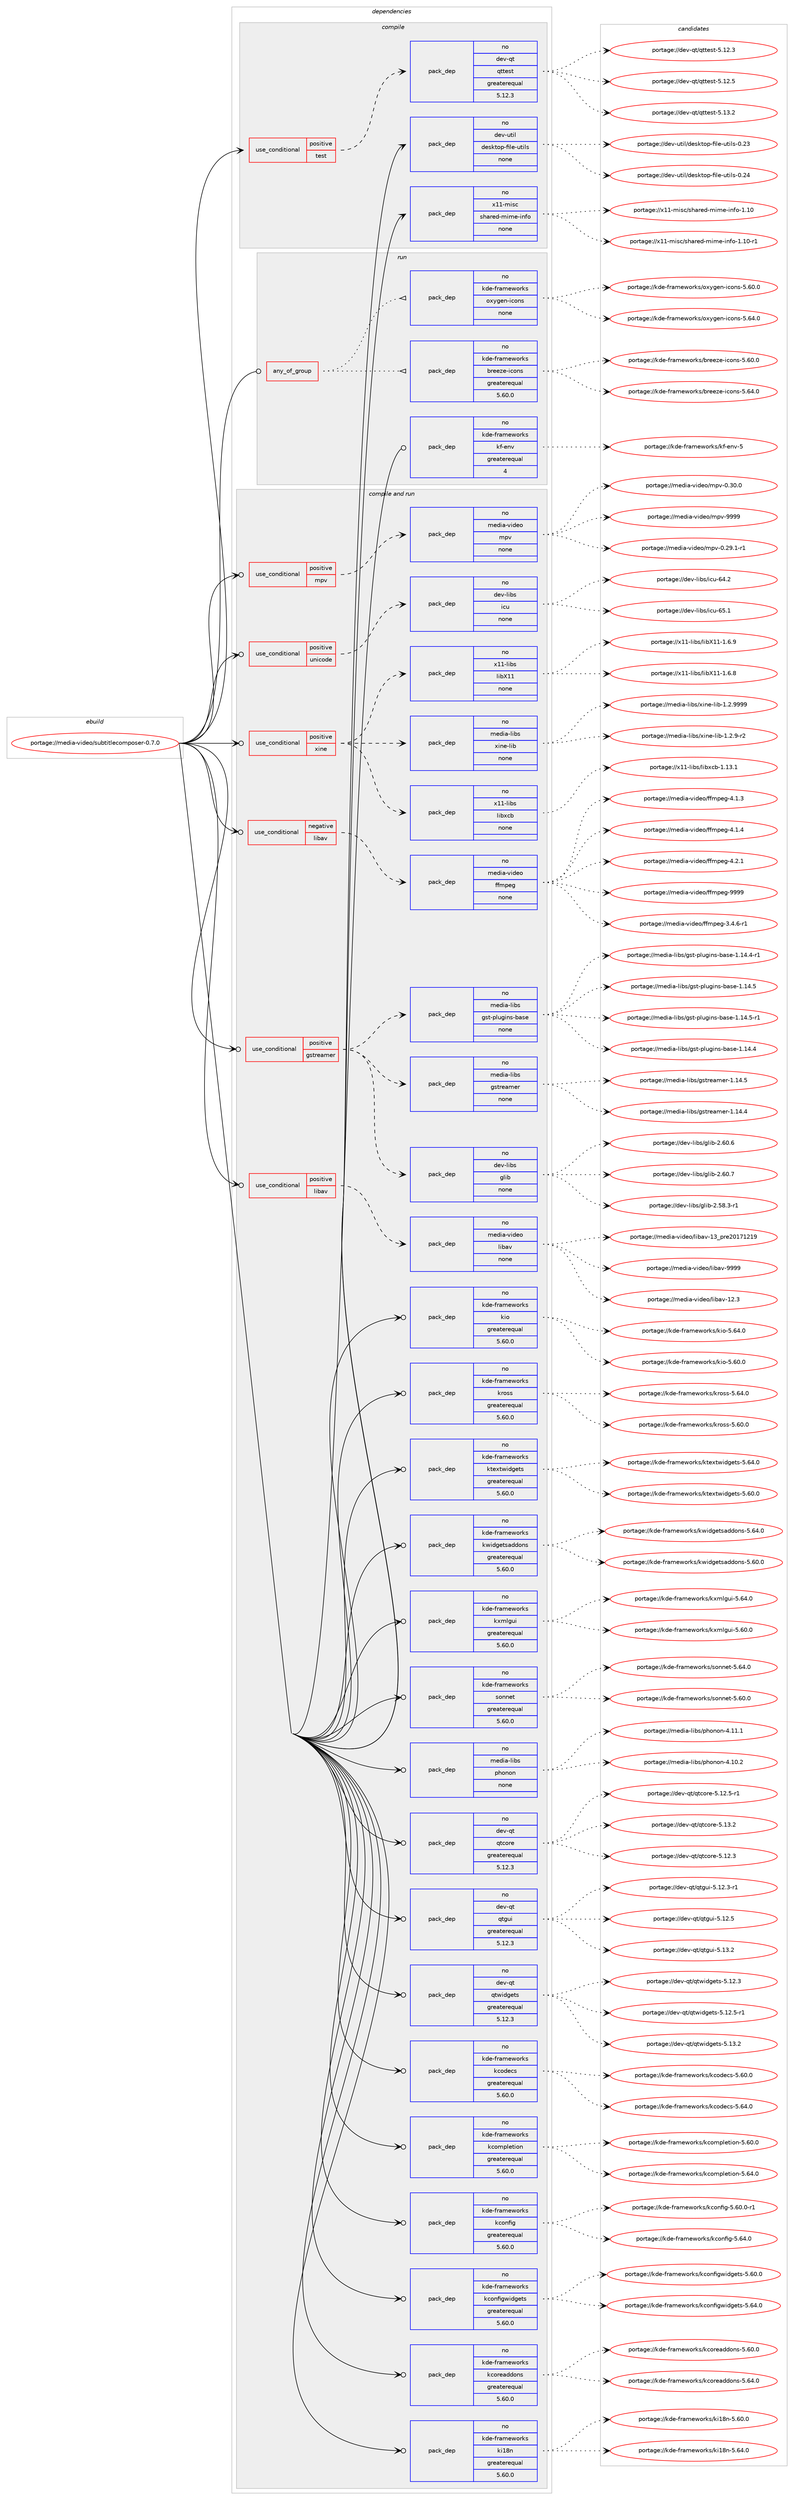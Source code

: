 digraph prolog {

# *************
# Graph options
# *************

newrank=true;
concentrate=true;
compound=true;
graph [rankdir=LR,fontname=Helvetica,fontsize=10,ranksep=1.5];#, ranksep=2.5, nodesep=0.2];
edge  [arrowhead=vee];
node  [fontname=Helvetica,fontsize=10];

# **********
# The ebuild
# **********

subgraph cluster_leftcol {
color=gray;
rank=same;
label=<<i>ebuild</i>>;
id [label="portage://media-video/subtitlecomposer-0.7.0", color=red, width=4, href="../media-video/subtitlecomposer-0.7.0.svg"];
}

# ****************
# The dependencies
# ****************

subgraph cluster_midcol {
color=gray;
label=<<i>dependencies</i>>;
subgraph cluster_compile {
fillcolor="#eeeeee";
style=filled;
label=<<i>compile</i>>;
subgraph cond85505 {
dependency343099 [label=<<TABLE BORDER="0" CELLBORDER="1" CELLSPACING="0" CELLPADDING="4"><TR><TD ROWSPAN="3" CELLPADDING="10">use_conditional</TD></TR><TR><TD>positive</TD></TR><TR><TD>test</TD></TR></TABLE>>, shape=none, color=red];
subgraph pack251979 {
dependency343100 [label=<<TABLE BORDER="0" CELLBORDER="1" CELLSPACING="0" CELLPADDING="4" WIDTH="220"><TR><TD ROWSPAN="6" CELLPADDING="30">pack_dep</TD></TR><TR><TD WIDTH="110">no</TD></TR><TR><TD>dev-qt</TD></TR><TR><TD>qttest</TD></TR><TR><TD>greaterequal</TD></TR><TR><TD>5.12.3</TD></TR></TABLE>>, shape=none, color=blue];
}
dependency343099:e -> dependency343100:w [weight=20,style="dashed",arrowhead="vee"];
}
id:e -> dependency343099:w [weight=20,style="solid",arrowhead="vee"];
subgraph pack251980 {
dependency343101 [label=<<TABLE BORDER="0" CELLBORDER="1" CELLSPACING="0" CELLPADDING="4" WIDTH="220"><TR><TD ROWSPAN="6" CELLPADDING="30">pack_dep</TD></TR><TR><TD WIDTH="110">no</TD></TR><TR><TD>dev-util</TD></TR><TR><TD>desktop-file-utils</TD></TR><TR><TD>none</TD></TR><TR><TD></TD></TR></TABLE>>, shape=none, color=blue];
}
id:e -> dependency343101:w [weight=20,style="solid",arrowhead="vee"];
subgraph pack251981 {
dependency343102 [label=<<TABLE BORDER="0" CELLBORDER="1" CELLSPACING="0" CELLPADDING="4" WIDTH="220"><TR><TD ROWSPAN="6" CELLPADDING="30">pack_dep</TD></TR><TR><TD WIDTH="110">no</TD></TR><TR><TD>x11-misc</TD></TR><TR><TD>shared-mime-info</TD></TR><TR><TD>none</TD></TR><TR><TD></TD></TR></TABLE>>, shape=none, color=blue];
}
id:e -> dependency343102:w [weight=20,style="solid",arrowhead="vee"];
}
subgraph cluster_compileandrun {
fillcolor="#eeeeee";
style=filled;
label=<<i>compile and run</i>>;
subgraph cond85506 {
dependency343103 [label=<<TABLE BORDER="0" CELLBORDER="1" CELLSPACING="0" CELLPADDING="4"><TR><TD ROWSPAN="3" CELLPADDING="10">use_conditional</TD></TR><TR><TD>negative</TD></TR><TR><TD>libav</TD></TR></TABLE>>, shape=none, color=red];
subgraph pack251982 {
dependency343104 [label=<<TABLE BORDER="0" CELLBORDER="1" CELLSPACING="0" CELLPADDING="4" WIDTH="220"><TR><TD ROWSPAN="6" CELLPADDING="30">pack_dep</TD></TR><TR><TD WIDTH="110">no</TD></TR><TR><TD>media-video</TD></TR><TR><TD>ffmpeg</TD></TR><TR><TD>none</TD></TR><TR><TD></TD></TR></TABLE>>, shape=none, color=blue];
}
dependency343103:e -> dependency343104:w [weight=20,style="dashed",arrowhead="vee"];
}
id:e -> dependency343103:w [weight=20,style="solid",arrowhead="odotvee"];
subgraph cond85507 {
dependency343105 [label=<<TABLE BORDER="0" CELLBORDER="1" CELLSPACING="0" CELLPADDING="4"><TR><TD ROWSPAN="3" CELLPADDING="10">use_conditional</TD></TR><TR><TD>positive</TD></TR><TR><TD>gstreamer</TD></TR></TABLE>>, shape=none, color=red];
subgraph pack251983 {
dependency343106 [label=<<TABLE BORDER="0" CELLBORDER="1" CELLSPACING="0" CELLPADDING="4" WIDTH="220"><TR><TD ROWSPAN="6" CELLPADDING="30">pack_dep</TD></TR><TR><TD WIDTH="110">no</TD></TR><TR><TD>dev-libs</TD></TR><TR><TD>glib</TD></TR><TR><TD>none</TD></TR><TR><TD></TD></TR></TABLE>>, shape=none, color=blue];
}
dependency343105:e -> dependency343106:w [weight=20,style="dashed",arrowhead="vee"];
subgraph pack251984 {
dependency343107 [label=<<TABLE BORDER="0" CELLBORDER="1" CELLSPACING="0" CELLPADDING="4" WIDTH="220"><TR><TD ROWSPAN="6" CELLPADDING="30">pack_dep</TD></TR><TR><TD WIDTH="110">no</TD></TR><TR><TD>media-libs</TD></TR><TR><TD>gstreamer</TD></TR><TR><TD>none</TD></TR><TR><TD></TD></TR></TABLE>>, shape=none, color=blue];
}
dependency343105:e -> dependency343107:w [weight=20,style="dashed",arrowhead="vee"];
subgraph pack251985 {
dependency343108 [label=<<TABLE BORDER="0" CELLBORDER="1" CELLSPACING="0" CELLPADDING="4" WIDTH="220"><TR><TD ROWSPAN="6" CELLPADDING="30">pack_dep</TD></TR><TR><TD WIDTH="110">no</TD></TR><TR><TD>media-libs</TD></TR><TR><TD>gst-plugins-base</TD></TR><TR><TD>none</TD></TR><TR><TD></TD></TR></TABLE>>, shape=none, color=blue];
}
dependency343105:e -> dependency343108:w [weight=20,style="dashed",arrowhead="vee"];
}
id:e -> dependency343105:w [weight=20,style="solid",arrowhead="odotvee"];
subgraph cond85508 {
dependency343109 [label=<<TABLE BORDER="0" CELLBORDER="1" CELLSPACING="0" CELLPADDING="4"><TR><TD ROWSPAN="3" CELLPADDING="10">use_conditional</TD></TR><TR><TD>positive</TD></TR><TR><TD>libav</TD></TR></TABLE>>, shape=none, color=red];
subgraph pack251986 {
dependency343110 [label=<<TABLE BORDER="0" CELLBORDER="1" CELLSPACING="0" CELLPADDING="4" WIDTH="220"><TR><TD ROWSPAN="6" CELLPADDING="30">pack_dep</TD></TR><TR><TD WIDTH="110">no</TD></TR><TR><TD>media-video</TD></TR><TR><TD>libav</TD></TR><TR><TD>none</TD></TR><TR><TD></TD></TR></TABLE>>, shape=none, color=blue];
}
dependency343109:e -> dependency343110:w [weight=20,style="dashed",arrowhead="vee"];
}
id:e -> dependency343109:w [weight=20,style="solid",arrowhead="odotvee"];
subgraph cond85509 {
dependency343111 [label=<<TABLE BORDER="0" CELLBORDER="1" CELLSPACING="0" CELLPADDING="4"><TR><TD ROWSPAN="3" CELLPADDING="10">use_conditional</TD></TR><TR><TD>positive</TD></TR><TR><TD>mpv</TD></TR></TABLE>>, shape=none, color=red];
subgraph pack251987 {
dependency343112 [label=<<TABLE BORDER="0" CELLBORDER="1" CELLSPACING="0" CELLPADDING="4" WIDTH="220"><TR><TD ROWSPAN="6" CELLPADDING="30">pack_dep</TD></TR><TR><TD WIDTH="110">no</TD></TR><TR><TD>media-video</TD></TR><TR><TD>mpv</TD></TR><TR><TD>none</TD></TR><TR><TD></TD></TR></TABLE>>, shape=none, color=blue];
}
dependency343111:e -> dependency343112:w [weight=20,style="dashed",arrowhead="vee"];
}
id:e -> dependency343111:w [weight=20,style="solid",arrowhead="odotvee"];
subgraph cond85510 {
dependency343113 [label=<<TABLE BORDER="0" CELLBORDER="1" CELLSPACING="0" CELLPADDING="4"><TR><TD ROWSPAN="3" CELLPADDING="10">use_conditional</TD></TR><TR><TD>positive</TD></TR><TR><TD>unicode</TD></TR></TABLE>>, shape=none, color=red];
subgraph pack251988 {
dependency343114 [label=<<TABLE BORDER="0" CELLBORDER="1" CELLSPACING="0" CELLPADDING="4" WIDTH="220"><TR><TD ROWSPAN="6" CELLPADDING="30">pack_dep</TD></TR><TR><TD WIDTH="110">no</TD></TR><TR><TD>dev-libs</TD></TR><TR><TD>icu</TD></TR><TR><TD>none</TD></TR><TR><TD></TD></TR></TABLE>>, shape=none, color=blue];
}
dependency343113:e -> dependency343114:w [weight=20,style="dashed",arrowhead="vee"];
}
id:e -> dependency343113:w [weight=20,style="solid",arrowhead="odotvee"];
subgraph cond85511 {
dependency343115 [label=<<TABLE BORDER="0" CELLBORDER="1" CELLSPACING="0" CELLPADDING="4"><TR><TD ROWSPAN="3" CELLPADDING="10">use_conditional</TD></TR><TR><TD>positive</TD></TR><TR><TD>xine</TD></TR></TABLE>>, shape=none, color=red];
subgraph pack251989 {
dependency343116 [label=<<TABLE BORDER="0" CELLBORDER="1" CELLSPACING="0" CELLPADDING="4" WIDTH="220"><TR><TD ROWSPAN="6" CELLPADDING="30">pack_dep</TD></TR><TR><TD WIDTH="110">no</TD></TR><TR><TD>media-libs</TD></TR><TR><TD>xine-lib</TD></TR><TR><TD>none</TD></TR><TR><TD></TD></TR></TABLE>>, shape=none, color=blue];
}
dependency343115:e -> dependency343116:w [weight=20,style="dashed",arrowhead="vee"];
subgraph pack251990 {
dependency343117 [label=<<TABLE BORDER="0" CELLBORDER="1" CELLSPACING="0" CELLPADDING="4" WIDTH="220"><TR><TD ROWSPAN="6" CELLPADDING="30">pack_dep</TD></TR><TR><TD WIDTH="110">no</TD></TR><TR><TD>x11-libs</TD></TR><TR><TD>libX11</TD></TR><TR><TD>none</TD></TR><TR><TD></TD></TR></TABLE>>, shape=none, color=blue];
}
dependency343115:e -> dependency343117:w [weight=20,style="dashed",arrowhead="vee"];
subgraph pack251991 {
dependency343118 [label=<<TABLE BORDER="0" CELLBORDER="1" CELLSPACING="0" CELLPADDING="4" WIDTH="220"><TR><TD ROWSPAN="6" CELLPADDING="30">pack_dep</TD></TR><TR><TD WIDTH="110">no</TD></TR><TR><TD>x11-libs</TD></TR><TR><TD>libxcb</TD></TR><TR><TD>none</TD></TR><TR><TD></TD></TR></TABLE>>, shape=none, color=blue];
}
dependency343115:e -> dependency343118:w [weight=20,style="dashed",arrowhead="vee"];
}
id:e -> dependency343115:w [weight=20,style="solid",arrowhead="odotvee"];
subgraph pack251992 {
dependency343119 [label=<<TABLE BORDER="0" CELLBORDER="1" CELLSPACING="0" CELLPADDING="4" WIDTH="220"><TR><TD ROWSPAN="6" CELLPADDING="30">pack_dep</TD></TR><TR><TD WIDTH="110">no</TD></TR><TR><TD>dev-qt</TD></TR><TR><TD>qtcore</TD></TR><TR><TD>greaterequal</TD></TR><TR><TD>5.12.3</TD></TR></TABLE>>, shape=none, color=blue];
}
id:e -> dependency343119:w [weight=20,style="solid",arrowhead="odotvee"];
subgraph pack251993 {
dependency343120 [label=<<TABLE BORDER="0" CELLBORDER="1" CELLSPACING="0" CELLPADDING="4" WIDTH="220"><TR><TD ROWSPAN="6" CELLPADDING="30">pack_dep</TD></TR><TR><TD WIDTH="110">no</TD></TR><TR><TD>dev-qt</TD></TR><TR><TD>qtgui</TD></TR><TR><TD>greaterequal</TD></TR><TR><TD>5.12.3</TD></TR></TABLE>>, shape=none, color=blue];
}
id:e -> dependency343120:w [weight=20,style="solid",arrowhead="odotvee"];
subgraph pack251994 {
dependency343121 [label=<<TABLE BORDER="0" CELLBORDER="1" CELLSPACING="0" CELLPADDING="4" WIDTH="220"><TR><TD ROWSPAN="6" CELLPADDING="30">pack_dep</TD></TR><TR><TD WIDTH="110">no</TD></TR><TR><TD>dev-qt</TD></TR><TR><TD>qtwidgets</TD></TR><TR><TD>greaterequal</TD></TR><TR><TD>5.12.3</TD></TR></TABLE>>, shape=none, color=blue];
}
id:e -> dependency343121:w [weight=20,style="solid",arrowhead="odotvee"];
subgraph pack251995 {
dependency343122 [label=<<TABLE BORDER="0" CELLBORDER="1" CELLSPACING="0" CELLPADDING="4" WIDTH="220"><TR><TD ROWSPAN="6" CELLPADDING="30">pack_dep</TD></TR><TR><TD WIDTH="110">no</TD></TR><TR><TD>kde-frameworks</TD></TR><TR><TD>kcodecs</TD></TR><TR><TD>greaterequal</TD></TR><TR><TD>5.60.0</TD></TR></TABLE>>, shape=none, color=blue];
}
id:e -> dependency343122:w [weight=20,style="solid",arrowhead="odotvee"];
subgraph pack251996 {
dependency343123 [label=<<TABLE BORDER="0" CELLBORDER="1" CELLSPACING="0" CELLPADDING="4" WIDTH="220"><TR><TD ROWSPAN="6" CELLPADDING="30">pack_dep</TD></TR><TR><TD WIDTH="110">no</TD></TR><TR><TD>kde-frameworks</TD></TR><TR><TD>kcompletion</TD></TR><TR><TD>greaterequal</TD></TR><TR><TD>5.60.0</TD></TR></TABLE>>, shape=none, color=blue];
}
id:e -> dependency343123:w [weight=20,style="solid",arrowhead="odotvee"];
subgraph pack251997 {
dependency343124 [label=<<TABLE BORDER="0" CELLBORDER="1" CELLSPACING="0" CELLPADDING="4" WIDTH="220"><TR><TD ROWSPAN="6" CELLPADDING="30">pack_dep</TD></TR><TR><TD WIDTH="110">no</TD></TR><TR><TD>kde-frameworks</TD></TR><TR><TD>kconfig</TD></TR><TR><TD>greaterequal</TD></TR><TR><TD>5.60.0</TD></TR></TABLE>>, shape=none, color=blue];
}
id:e -> dependency343124:w [weight=20,style="solid",arrowhead="odotvee"];
subgraph pack251998 {
dependency343125 [label=<<TABLE BORDER="0" CELLBORDER="1" CELLSPACING="0" CELLPADDING="4" WIDTH="220"><TR><TD ROWSPAN="6" CELLPADDING="30">pack_dep</TD></TR><TR><TD WIDTH="110">no</TD></TR><TR><TD>kde-frameworks</TD></TR><TR><TD>kconfigwidgets</TD></TR><TR><TD>greaterequal</TD></TR><TR><TD>5.60.0</TD></TR></TABLE>>, shape=none, color=blue];
}
id:e -> dependency343125:w [weight=20,style="solid",arrowhead="odotvee"];
subgraph pack251999 {
dependency343126 [label=<<TABLE BORDER="0" CELLBORDER="1" CELLSPACING="0" CELLPADDING="4" WIDTH="220"><TR><TD ROWSPAN="6" CELLPADDING="30">pack_dep</TD></TR><TR><TD WIDTH="110">no</TD></TR><TR><TD>kde-frameworks</TD></TR><TR><TD>kcoreaddons</TD></TR><TR><TD>greaterequal</TD></TR><TR><TD>5.60.0</TD></TR></TABLE>>, shape=none, color=blue];
}
id:e -> dependency343126:w [weight=20,style="solid",arrowhead="odotvee"];
subgraph pack252000 {
dependency343127 [label=<<TABLE BORDER="0" CELLBORDER="1" CELLSPACING="0" CELLPADDING="4" WIDTH="220"><TR><TD ROWSPAN="6" CELLPADDING="30">pack_dep</TD></TR><TR><TD WIDTH="110">no</TD></TR><TR><TD>kde-frameworks</TD></TR><TR><TD>ki18n</TD></TR><TR><TD>greaterequal</TD></TR><TR><TD>5.60.0</TD></TR></TABLE>>, shape=none, color=blue];
}
id:e -> dependency343127:w [weight=20,style="solid",arrowhead="odotvee"];
subgraph pack252001 {
dependency343128 [label=<<TABLE BORDER="0" CELLBORDER="1" CELLSPACING="0" CELLPADDING="4" WIDTH="220"><TR><TD ROWSPAN="6" CELLPADDING="30">pack_dep</TD></TR><TR><TD WIDTH="110">no</TD></TR><TR><TD>kde-frameworks</TD></TR><TR><TD>kio</TD></TR><TR><TD>greaterequal</TD></TR><TR><TD>5.60.0</TD></TR></TABLE>>, shape=none, color=blue];
}
id:e -> dependency343128:w [weight=20,style="solid",arrowhead="odotvee"];
subgraph pack252002 {
dependency343129 [label=<<TABLE BORDER="0" CELLBORDER="1" CELLSPACING="0" CELLPADDING="4" WIDTH="220"><TR><TD ROWSPAN="6" CELLPADDING="30">pack_dep</TD></TR><TR><TD WIDTH="110">no</TD></TR><TR><TD>kde-frameworks</TD></TR><TR><TD>kross</TD></TR><TR><TD>greaterequal</TD></TR><TR><TD>5.60.0</TD></TR></TABLE>>, shape=none, color=blue];
}
id:e -> dependency343129:w [weight=20,style="solid",arrowhead="odotvee"];
subgraph pack252003 {
dependency343130 [label=<<TABLE BORDER="0" CELLBORDER="1" CELLSPACING="0" CELLPADDING="4" WIDTH="220"><TR><TD ROWSPAN="6" CELLPADDING="30">pack_dep</TD></TR><TR><TD WIDTH="110">no</TD></TR><TR><TD>kde-frameworks</TD></TR><TR><TD>ktextwidgets</TD></TR><TR><TD>greaterequal</TD></TR><TR><TD>5.60.0</TD></TR></TABLE>>, shape=none, color=blue];
}
id:e -> dependency343130:w [weight=20,style="solid",arrowhead="odotvee"];
subgraph pack252004 {
dependency343131 [label=<<TABLE BORDER="0" CELLBORDER="1" CELLSPACING="0" CELLPADDING="4" WIDTH="220"><TR><TD ROWSPAN="6" CELLPADDING="30">pack_dep</TD></TR><TR><TD WIDTH="110">no</TD></TR><TR><TD>kde-frameworks</TD></TR><TR><TD>kwidgetsaddons</TD></TR><TR><TD>greaterequal</TD></TR><TR><TD>5.60.0</TD></TR></TABLE>>, shape=none, color=blue];
}
id:e -> dependency343131:w [weight=20,style="solid",arrowhead="odotvee"];
subgraph pack252005 {
dependency343132 [label=<<TABLE BORDER="0" CELLBORDER="1" CELLSPACING="0" CELLPADDING="4" WIDTH="220"><TR><TD ROWSPAN="6" CELLPADDING="30">pack_dep</TD></TR><TR><TD WIDTH="110">no</TD></TR><TR><TD>kde-frameworks</TD></TR><TR><TD>kxmlgui</TD></TR><TR><TD>greaterequal</TD></TR><TR><TD>5.60.0</TD></TR></TABLE>>, shape=none, color=blue];
}
id:e -> dependency343132:w [weight=20,style="solid",arrowhead="odotvee"];
subgraph pack252006 {
dependency343133 [label=<<TABLE BORDER="0" CELLBORDER="1" CELLSPACING="0" CELLPADDING="4" WIDTH="220"><TR><TD ROWSPAN="6" CELLPADDING="30">pack_dep</TD></TR><TR><TD WIDTH="110">no</TD></TR><TR><TD>kde-frameworks</TD></TR><TR><TD>sonnet</TD></TR><TR><TD>greaterequal</TD></TR><TR><TD>5.60.0</TD></TR></TABLE>>, shape=none, color=blue];
}
id:e -> dependency343133:w [weight=20,style="solid",arrowhead="odotvee"];
subgraph pack252007 {
dependency343134 [label=<<TABLE BORDER="0" CELLBORDER="1" CELLSPACING="0" CELLPADDING="4" WIDTH="220"><TR><TD ROWSPAN="6" CELLPADDING="30">pack_dep</TD></TR><TR><TD WIDTH="110">no</TD></TR><TR><TD>media-libs</TD></TR><TR><TD>phonon</TD></TR><TR><TD>none</TD></TR><TR><TD></TD></TR></TABLE>>, shape=none, color=blue];
}
id:e -> dependency343134:w [weight=20,style="solid",arrowhead="odotvee"];
}
subgraph cluster_run {
fillcolor="#eeeeee";
style=filled;
label=<<i>run</i>>;
subgraph any5470 {
dependency343135 [label=<<TABLE BORDER="0" CELLBORDER="1" CELLSPACING="0" CELLPADDING="4"><TR><TD CELLPADDING="10">any_of_group</TD></TR></TABLE>>, shape=none, color=red];subgraph pack252008 {
dependency343136 [label=<<TABLE BORDER="0" CELLBORDER="1" CELLSPACING="0" CELLPADDING="4" WIDTH="220"><TR><TD ROWSPAN="6" CELLPADDING="30">pack_dep</TD></TR><TR><TD WIDTH="110">no</TD></TR><TR><TD>kde-frameworks</TD></TR><TR><TD>breeze-icons</TD></TR><TR><TD>greaterequal</TD></TR><TR><TD>5.60.0</TD></TR></TABLE>>, shape=none, color=blue];
}
dependency343135:e -> dependency343136:w [weight=20,style="dotted",arrowhead="oinv"];
subgraph pack252009 {
dependency343137 [label=<<TABLE BORDER="0" CELLBORDER="1" CELLSPACING="0" CELLPADDING="4" WIDTH="220"><TR><TD ROWSPAN="6" CELLPADDING="30">pack_dep</TD></TR><TR><TD WIDTH="110">no</TD></TR><TR><TD>kde-frameworks</TD></TR><TR><TD>oxygen-icons</TD></TR><TR><TD>none</TD></TR><TR><TD></TD></TR></TABLE>>, shape=none, color=blue];
}
dependency343135:e -> dependency343137:w [weight=20,style="dotted",arrowhead="oinv"];
}
id:e -> dependency343135:w [weight=20,style="solid",arrowhead="odot"];
subgraph pack252010 {
dependency343138 [label=<<TABLE BORDER="0" CELLBORDER="1" CELLSPACING="0" CELLPADDING="4" WIDTH="220"><TR><TD ROWSPAN="6" CELLPADDING="30">pack_dep</TD></TR><TR><TD WIDTH="110">no</TD></TR><TR><TD>kde-frameworks</TD></TR><TR><TD>kf-env</TD></TR><TR><TD>greaterequal</TD></TR><TR><TD>4</TD></TR></TABLE>>, shape=none, color=blue];
}
id:e -> dependency343138:w [weight=20,style="solid",arrowhead="odot"];
}
}

# **************
# The candidates
# **************

subgraph cluster_choices {
rank=same;
color=gray;
label=<<i>candidates</i>>;

subgraph choice251979 {
color=black;
nodesep=1;
choiceportage100101118451131164711311611610111511645534649504651 [label="portage://dev-qt/qttest-5.12.3", color=red, width=4,href="../dev-qt/qttest-5.12.3.svg"];
choiceportage100101118451131164711311611610111511645534649504653 [label="portage://dev-qt/qttest-5.12.5", color=red, width=4,href="../dev-qt/qttest-5.12.5.svg"];
choiceportage100101118451131164711311611610111511645534649514650 [label="portage://dev-qt/qttest-5.13.2", color=red, width=4,href="../dev-qt/qttest-5.13.2.svg"];
dependency343100:e -> choiceportage100101118451131164711311611610111511645534649504651:w [style=dotted,weight="100"];
dependency343100:e -> choiceportage100101118451131164711311611610111511645534649504653:w [style=dotted,weight="100"];
dependency343100:e -> choiceportage100101118451131164711311611610111511645534649514650:w [style=dotted,weight="100"];
}
subgraph choice251980 {
color=black;
nodesep=1;
choiceportage100101118451171161051084710010111510711611111245102105108101451171161051081154548465051 [label="portage://dev-util/desktop-file-utils-0.23", color=red, width=4,href="../dev-util/desktop-file-utils-0.23.svg"];
choiceportage100101118451171161051084710010111510711611111245102105108101451171161051081154548465052 [label="portage://dev-util/desktop-file-utils-0.24", color=red, width=4,href="../dev-util/desktop-file-utils-0.24.svg"];
dependency343101:e -> choiceportage100101118451171161051084710010111510711611111245102105108101451171161051081154548465051:w [style=dotted,weight="100"];
dependency343101:e -> choiceportage100101118451171161051084710010111510711611111245102105108101451171161051081154548465052:w [style=dotted,weight="100"];
}
subgraph choice251981 {
color=black;
nodesep=1;
choiceportage12049494510910511599471151049711410110045109105109101451051101021114549464948 [label="portage://x11-misc/shared-mime-info-1.10", color=red, width=4,href="../x11-misc/shared-mime-info-1.10.svg"];
choiceportage120494945109105115994711510497114101100451091051091014510511010211145494649484511449 [label="portage://x11-misc/shared-mime-info-1.10-r1", color=red, width=4,href="../x11-misc/shared-mime-info-1.10-r1.svg"];
dependency343102:e -> choiceportage12049494510910511599471151049711410110045109105109101451051101021114549464948:w [style=dotted,weight="100"];
dependency343102:e -> choiceportage120494945109105115994711510497114101100451091051091014510511010211145494649484511449:w [style=dotted,weight="100"];
}
subgraph choice251982 {
color=black;
nodesep=1;
choiceportage1091011001059745118105100101111471021021091121011034551465246544511449 [label="portage://media-video/ffmpeg-3.4.6-r1", color=red, width=4,href="../media-video/ffmpeg-3.4.6-r1.svg"];
choiceportage109101100105974511810510010111147102102109112101103455246494651 [label="portage://media-video/ffmpeg-4.1.3", color=red, width=4,href="../media-video/ffmpeg-4.1.3.svg"];
choiceportage109101100105974511810510010111147102102109112101103455246494652 [label="portage://media-video/ffmpeg-4.1.4", color=red, width=4,href="../media-video/ffmpeg-4.1.4.svg"];
choiceportage109101100105974511810510010111147102102109112101103455246504649 [label="portage://media-video/ffmpeg-4.2.1", color=red, width=4,href="../media-video/ffmpeg-4.2.1.svg"];
choiceportage1091011001059745118105100101111471021021091121011034557575757 [label="portage://media-video/ffmpeg-9999", color=red, width=4,href="../media-video/ffmpeg-9999.svg"];
dependency343104:e -> choiceportage1091011001059745118105100101111471021021091121011034551465246544511449:w [style=dotted,weight="100"];
dependency343104:e -> choiceportage109101100105974511810510010111147102102109112101103455246494651:w [style=dotted,weight="100"];
dependency343104:e -> choiceportage109101100105974511810510010111147102102109112101103455246494652:w [style=dotted,weight="100"];
dependency343104:e -> choiceportage109101100105974511810510010111147102102109112101103455246504649:w [style=dotted,weight="100"];
dependency343104:e -> choiceportage1091011001059745118105100101111471021021091121011034557575757:w [style=dotted,weight="100"];
}
subgraph choice251983 {
color=black;
nodesep=1;
choiceportage10010111845108105981154710310810598455046535646514511449 [label="portage://dev-libs/glib-2.58.3-r1", color=red, width=4,href="../dev-libs/glib-2.58.3-r1.svg"];
choiceportage1001011184510810598115471031081059845504654484654 [label="portage://dev-libs/glib-2.60.6", color=red, width=4,href="../dev-libs/glib-2.60.6.svg"];
choiceportage1001011184510810598115471031081059845504654484655 [label="portage://dev-libs/glib-2.60.7", color=red, width=4,href="../dev-libs/glib-2.60.7.svg"];
dependency343106:e -> choiceportage10010111845108105981154710310810598455046535646514511449:w [style=dotted,weight="100"];
dependency343106:e -> choiceportage1001011184510810598115471031081059845504654484654:w [style=dotted,weight="100"];
dependency343106:e -> choiceportage1001011184510810598115471031081059845504654484655:w [style=dotted,weight="100"];
}
subgraph choice251984 {
color=black;
nodesep=1;
choiceportage109101100105974510810598115471031151161141019710910111445494649524652 [label="portage://media-libs/gstreamer-1.14.4", color=red, width=4,href="../media-libs/gstreamer-1.14.4.svg"];
choiceportage109101100105974510810598115471031151161141019710910111445494649524653 [label="portage://media-libs/gstreamer-1.14.5", color=red, width=4,href="../media-libs/gstreamer-1.14.5.svg"];
dependency343107:e -> choiceportage109101100105974510810598115471031151161141019710910111445494649524652:w [style=dotted,weight="100"];
dependency343107:e -> choiceportage109101100105974510810598115471031151161141019710910111445494649524653:w [style=dotted,weight="100"];
}
subgraph choice251985 {
color=black;
nodesep=1;
choiceportage109101100105974510810598115471031151164511210811710310511011545989711510145494649524652 [label="portage://media-libs/gst-plugins-base-1.14.4", color=red, width=4,href="../media-libs/gst-plugins-base-1.14.4.svg"];
choiceportage1091011001059745108105981154710311511645112108117103105110115459897115101454946495246524511449 [label="portage://media-libs/gst-plugins-base-1.14.4-r1", color=red, width=4,href="../media-libs/gst-plugins-base-1.14.4-r1.svg"];
choiceportage109101100105974510810598115471031151164511210811710310511011545989711510145494649524653 [label="portage://media-libs/gst-plugins-base-1.14.5", color=red, width=4,href="../media-libs/gst-plugins-base-1.14.5.svg"];
choiceportage1091011001059745108105981154710311511645112108117103105110115459897115101454946495246534511449 [label="portage://media-libs/gst-plugins-base-1.14.5-r1", color=red, width=4,href="../media-libs/gst-plugins-base-1.14.5-r1.svg"];
dependency343108:e -> choiceportage109101100105974510810598115471031151164511210811710310511011545989711510145494649524652:w [style=dotted,weight="100"];
dependency343108:e -> choiceportage1091011001059745108105981154710311511645112108117103105110115459897115101454946495246524511449:w [style=dotted,weight="100"];
dependency343108:e -> choiceportage109101100105974510810598115471031151164511210811710310511011545989711510145494649524653:w [style=dotted,weight="100"];
dependency343108:e -> choiceportage1091011001059745108105981154710311511645112108117103105110115459897115101454946495246534511449:w [style=dotted,weight="100"];
}
subgraph choice251986 {
color=black;
nodesep=1;
choiceportage10910110010597451181051001011114710810598971184549504651 [label="portage://media-video/libav-12.3", color=red, width=4,href="../media-video/libav-12.3.svg"];
choiceportage1091011001059745118105100101111471081059897118454951951121141015048495549504957 [label="portage://media-video/libav-13_pre20171219", color=red, width=4,href="../media-video/libav-13_pre20171219.svg"];
choiceportage10910110010597451181051001011114710810598971184557575757 [label="portage://media-video/libav-9999", color=red, width=4,href="../media-video/libav-9999.svg"];
dependency343110:e -> choiceportage10910110010597451181051001011114710810598971184549504651:w [style=dotted,weight="100"];
dependency343110:e -> choiceportage1091011001059745118105100101111471081059897118454951951121141015048495549504957:w [style=dotted,weight="100"];
dependency343110:e -> choiceportage10910110010597451181051001011114710810598971184557575757:w [style=dotted,weight="100"];
}
subgraph choice251987 {
color=black;
nodesep=1;
choiceportage109101100105974511810510010111147109112118454846505746494511449 [label="portage://media-video/mpv-0.29.1-r1", color=red, width=4,href="../media-video/mpv-0.29.1-r1.svg"];
choiceportage10910110010597451181051001011114710911211845484651484648 [label="portage://media-video/mpv-0.30.0", color=red, width=4,href="../media-video/mpv-0.30.0.svg"];
choiceportage1091011001059745118105100101111471091121184557575757 [label="portage://media-video/mpv-9999", color=red, width=4,href="../media-video/mpv-9999.svg"];
dependency343112:e -> choiceportage109101100105974511810510010111147109112118454846505746494511449:w [style=dotted,weight="100"];
dependency343112:e -> choiceportage10910110010597451181051001011114710911211845484651484648:w [style=dotted,weight="100"];
dependency343112:e -> choiceportage1091011001059745118105100101111471091121184557575757:w [style=dotted,weight="100"];
}
subgraph choice251988 {
color=black;
nodesep=1;
choiceportage100101118451081059811547105991174554524650 [label="portage://dev-libs/icu-64.2", color=red, width=4,href="../dev-libs/icu-64.2.svg"];
choiceportage100101118451081059811547105991174554534649 [label="portage://dev-libs/icu-65.1", color=red, width=4,href="../dev-libs/icu-65.1.svg"];
dependency343114:e -> choiceportage100101118451081059811547105991174554524650:w [style=dotted,weight="100"];
dependency343114:e -> choiceportage100101118451081059811547105991174554534649:w [style=dotted,weight="100"];
}
subgraph choice251989 {
color=black;
nodesep=1;
choiceportage1091011001059745108105981154712010511010145108105984549465046574511450 [label="portage://media-libs/xine-lib-1.2.9-r2", color=red, width=4,href="../media-libs/xine-lib-1.2.9-r2.svg"];
choiceportage109101100105974510810598115471201051101014510810598454946504657575757 [label="portage://media-libs/xine-lib-1.2.9999", color=red, width=4,href="../media-libs/xine-lib-1.2.9999.svg"];
dependency343116:e -> choiceportage1091011001059745108105981154712010511010145108105984549465046574511450:w [style=dotted,weight="100"];
dependency343116:e -> choiceportage109101100105974510810598115471201051101014510810598454946504657575757:w [style=dotted,weight="100"];
}
subgraph choice251990 {
color=black;
nodesep=1;
choiceportage120494945108105981154710810598884949454946544656 [label="portage://x11-libs/libX11-1.6.8", color=red, width=4,href="../x11-libs/libX11-1.6.8.svg"];
choiceportage120494945108105981154710810598884949454946544657 [label="portage://x11-libs/libX11-1.6.9", color=red, width=4,href="../x11-libs/libX11-1.6.9.svg"];
dependency343117:e -> choiceportage120494945108105981154710810598884949454946544656:w [style=dotted,weight="100"];
dependency343117:e -> choiceportage120494945108105981154710810598884949454946544657:w [style=dotted,weight="100"];
}
subgraph choice251991 {
color=black;
nodesep=1;
choiceportage120494945108105981154710810598120999845494649514649 [label="portage://x11-libs/libxcb-1.13.1", color=red, width=4,href="../x11-libs/libxcb-1.13.1.svg"];
dependency343118:e -> choiceportage120494945108105981154710810598120999845494649514649:w [style=dotted,weight="100"];
}
subgraph choice251992 {
color=black;
nodesep=1;
choiceportage10010111845113116471131169911111410145534649504651 [label="portage://dev-qt/qtcore-5.12.3", color=red, width=4,href="../dev-qt/qtcore-5.12.3.svg"];
choiceportage100101118451131164711311699111114101455346495046534511449 [label="portage://dev-qt/qtcore-5.12.5-r1", color=red, width=4,href="../dev-qt/qtcore-5.12.5-r1.svg"];
choiceportage10010111845113116471131169911111410145534649514650 [label="portage://dev-qt/qtcore-5.13.2", color=red, width=4,href="../dev-qt/qtcore-5.13.2.svg"];
dependency343119:e -> choiceportage10010111845113116471131169911111410145534649504651:w [style=dotted,weight="100"];
dependency343119:e -> choiceportage100101118451131164711311699111114101455346495046534511449:w [style=dotted,weight="100"];
dependency343119:e -> choiceportage10010111845113116471131169911111410145534649514650:w [style=dotted,weight="100"];
}
subgraph choice251993 {
color=black;
nodesep=1;
choiceportage1001011184511311647113116103117105455346495046514511449 [label="portage://dev-qt/qtgui-5.12.3-r1", color=red, width=4,href="../dev-qt/qtgui-5.12.3-r1.svg"];
choiceportage100101118451131164711311610311710545534649504653 [label="portage://dev-qt/qtgui-5.12.5", color=red, width=4,href="../dev-qt/qtgui-5.12.5.svg"];
choiceportage100101118451131164711311610311710545534649514650 [label="portage://dev-qt/qtgui-5.13.2", color=red, width=4,href="../dev-qt/qtgui-5.13.2.svg"];
dependency343120:e -> choiceportage1001011184511311647113116103117105455346495046514511449:w [style=dotted,weight="100"];
dependency343120:e -> choiceportage100101118451131164711311610311710545534649504653:w [style=dotted,weight="100"];
dependency343120:e -> choiceportage100101118451131164711311610311710545534649514650:w [style=dotted,weight="100"];
}
subgraph choice251994 {
color=black;
nodesep=1;
choiceportage100101118451131164711311611910510010310111611545534649504651 [label="portage://dev-qt/qtwidgets-5.12.3", color=red, width=4,href="../dev-qt/qtwidgets-5.12.3.svg"];
choiceportage1001011184511311647113116119105100103101116115455346495046534511449 [label="portage://dev-qt/qtwidgets-5.12.5-r1", color=red, width=4,href="../dev-qt/qtwidgets-5.12.5-r1.svg"];
choiceportage100101118451131164711311611910510010310111611545534649514650 [label="portage://dev-qt/qtwidgets-5.13.2", color=red, width=4,href="../dev-qt/qtwidgets-5.13.2.svg"];
dependency343121:e -> choiceportage100101118451131164711311611910510010310111611545534649504651:w [style=dotted,weight="100"];
dependency343121:e -> choiceportage1001011184511311647113116119105100103101116115455346495046534511449:w [style=dotted,weight="100"];
dependency343121:e -> choiceportage100101118451131164711311611910510010310111611545534649514650:w [style=dotted,weight="100"];
}
subgraph choice251995 {
color=black;
nodesep=1;
choiceportage107100101451021149710910111911111410711547107991111001019911545534654484648 [label="portage://kde-frameworks/kcodecs-5.60.0", color=red, width=4,href="../kde-frameworks/kcodecs-5.60.0.svg"];
choiceportage107100101451021149710910111911111410711547107991111001019911545534654524648 [label="portage://kde-frameworks/kcodecs-5.64.0", color=red, width=4,href="../kde-frameworks/kcodecs-5.64.0.svg"];
dependency343122:e -> choiceportage107100101451021149710910111911111410711547107991111001019911545534654484648:w [style=dotted,weight="100"];
dependency343122:e -> choiceportage107100101451021149710910111911111410711547107991111001019911545534654524648:w [style=dotted,weight="100"];
}
subgraph choice251996 {
color=black;
nodesep=1;
choiceportage1071001014510211497109101119111114107115471079911110911210810111610511111045534654484648 [label="portage://kde-frameworks/kcompletion-5.60.0", color=red, width=4,href="../kde-frameworks/kcompletion-5.60.0.svg"];
choiceportage1071001014510211497109101119111114107115471079911110911210810111610511111045534654524648 [label="portage://kde-frameworks/kcompletion-5.64.0", color=red, width=4,href="../kde-frameworks/kcompletion-5.64.0.svg"];
dependency343123:e -> choiceportage1071001014510211497109101119111114107115471079911110911210810111610511111045534654484648:w [style=dotted,weight="100"];
dependency343123:e -> choiceportage1071001014510211497109101119111114107115471079911110911210810111610511111045534654524648:w [style=dotted,weight="100"];
}
subgraph choice251997 {
color=black;
nodesep=1;
choiceportage10710010145102114971091011191111141071154710799111110102105103455346544846484511449 [label="portage://kde-frameworks/kconfig-5.60.0-r1", color=red, width=4,href="../kde-frameworks/kconfig-5.60.0-r1.svg"];
choiceportage1071001014510211497109101119111114107115471079911111010210510345534654524648 [label="portage://kde-frameworks/kconfig-5.64.0", color=red, width=4,href="../kde-frameworks/kconfig-5.64.0.svg"];
dependency343124:e -> choiceportage10710010145102114971091011191111141071154710799111110102105103455346544846484511449:w [style=dotted,weight="100"];
dependency343124:e -> choiceportage1071001014510211497109101119111114107115471079911111010210510345534654524648:w [style=dotted,weight="100"];
}
subgraph choice251998 {
color=black;
nodesep=1;
choiceportage1071001014510211497109101119111114107115471079911111010210510311910510010310111611545534654484648 [label="portage://kde-frameworks/kconfigwidgets-5.60.0", color=red, width=4,href="../kde-frameworks/kconfigwidgets-5.60.0.svg"];
choiceportage1071001014510211497109101119111114107115471079911111010210510311910510010310111611545534654524648 [label="portage://kde-frameworks/kconfigwidgets-5.64.0", color=red, width=4,href="../kde-frameworks/kconfigwidgets-5.64.0.svg"];
dependency343125:e -> choiceportage1071001014510211497109101119111114107115471079911111010210510311910510010310111611545534654484648:w [style=dotted,weight="100"];
dependency343125:e -> choiceportage1071001014510211497109101119111114107115471079911111010210510311910510010310111611545534654524648:w [style=dotted,weight="100"];
}
subgraph choice251999 {
color=black;
nodesep=1;
choiceportage107100101451021149710910111911111410711547107991111141019710010011111011545534654484648 [label="portage://kde-frameworks/kcoreaddons-5.60.0", color=red, width=4,href="../kde-frameworks/kcoreaddons-5.60.0.svg"];
choiceportage107100101451021149710910111911111410711547107991111141019710010011111011545534654524648 [label="portage://kde-frameworks/kcoreaddons-5.64.0", color=red, width=4,href="../kde-frameworks/kcoreaddons-5.64.0.svg"];
dependency343126:e -> choiceportage107100101451021149710910111911111410711547107991111141019710010011111011545534654484648:w [style=dotted,weight="100"];
dependency343126:e -> choiceportage107100101451021149710910111911111410711547107991111141019710010011111011545534654524648:w [style=dotted,weight="100"];
}
subgraph choice252000 {
color=black;
nodesep=1;
choiceportage107100101451021149710910111911111410711547107105495611045534654484648 [label="portage://kde-frameworks/ki18n-5.60.0", color=red, width=4,href="../kde-frameworks/ki18n-5.60.0.svg"];
choiceportage107100101451021149710910111911111410711547107105495611045534654524648 [label="portage://kde-frameworks/ki18n-5.64.0", color=red, width=4,href="../kde-frameworks/ki18n-5.64.0.svg"];
dependency343127:e -> choiceportage107100101451021149710910111911111410711547107105495611045534654484648:w [style=dotted,weight="100"];
dependency343127:e -> choiceportage107100101451021149710910111911111410711547107105495611045534654524648:w [style=dotted,weight="100"];
}
subgraph choice252001 {
color=black;
nodesep=1;
choiceportage10710010145102114971091011191111141071154710710511145534654484648 [label="portage://kde-frameworks/kio-5.60.0", color=red, width=4,href="../kde-frameworks/kio-5.60.0.svg"];
choiceportage10710010145102114971091011191111141071154710710511145534654524648 [label="portage://kde-frameworks/kio-5.64.0", color=red, width=4,href="../kde-frameworks/kio-5.64.0.svg"];
dependency343128:e -> choiceportage10710010145102114971091011191111141071154710710511145534654484648:w [style=dotted,weight="100"];
dependency343128:e -> choiceportage10710010145102114971091011191111141071154710710511145534654524648:w [style=dotted,weight="100"];
}
subgraph choice252002 {
color=black;
nodesep=1;
choiceportage10710010145102114971091011191111141071154710711411111511545534654484648 [label="portage://kde-frameworks/kross-5.60.0", color=red, width=4,href="../kde-frameworks/kross-5.60.0.svg"];
choiceportage10710010145102114971091011191111141071154710711411111511545534654524648 [label="portage://kde-frameworks/kross-5.64.0", color=red, width=4,href="../kde-frameworks/kross-5.64.0.svg"];
dependency343129:e -> choiceportage10710010145102114971091011191111141071154710711411111511545534654484648:w [style=dotted,weight="100"];
dependency343129:e -> choiceportage10710010145102114971091011191111141071154710711411111511545534654524648:w [style=dotted,weight="100"];
}
subgraph choice252003 {
color=black;
nodesep=1;
choiceportage10710010145102114971091011191111141071154710711610112011611910510010310111611545534654484648 [label="portage://kde-frameworks/ktextwidgets-5.60.0", color=red, width=4,href="../kde-frameworks/ktextwidgets-5.60.0.svg"];
choiceportage10710010145102114971091011191111141071154710711610112011611910510010310111611545534654524648 [label="portage://kde-frameworks/ktextwidgets-5.64.0", color=red, width=4,href="../kde-frameworks/ktextwidgets-5.64.0.svg"];
dependency343130:e -> choiceportage10710010145102114971091011191111141071154710711610112011611910510010310111611545534654484648:w [style=dotted,weight="100"];
dependency343130:e -> choiceportage10710010145102114971091011191111141071154710711610112011611910510010310111611545534654524648:w [style=dotted,weight="100"];
}
subgraph choice252004 {
color=black;
nodesep=1;
choiceportage1071001014510211497109101119111114107115471071191051001031011161159710010011111011545534654484648 [label="portage://kde-frameworks/kwidgetsaddons-5.60.0", color=red, width=4,href="../kde-frameworks/kwidgetsaddons-5.60.0.svg"];
choiceportage1071001014510211497109101119111114107115471071191051001031011161159710010011111011545534654524648 [label="portage://kde-frameworks/kwidgetsaddons-5.64.0", color=red, width=4,href="../kde-frameworks/kwidgetsaddons-5.64.0.svg"];
dependency343131:e -> choiceportage1071001014510211497109101119111114107115471071191051001031011161159710010011111011545534654484648:w [style=dotted,weight="100"];
dependency343131:e -> choiceportage1071001014510211497109101119111114107115471071191051001031011161159710010011111011545534654524648:w [style=dotted,weight="100"];
}
subgraph choice252005 {
color=black;
nodesep=1;
choiceportage10710010145102114971091011191111141071154710712010910810311710545534654484648 [label="portage://kde-frameworks/kxmlgui-5.60.0", color=red, width=4,href="../kde-frameworks/kxmlgui-5.60.0.svg"];
choiceportage10710010145102114971091011191111141071154710712010910810311710545534654524648 [label="portage://kde-frameworks/kxmlgui-5.64.0", color=red, width=4,href="../kde-frameworks/kxmlgui-5.64.0.svg"];
dependency343132:e -> choiceportage10710010145102114971091011191111141071154710712010910810311710545534654484648:w [style=dotted,weight="100"];
dependency343132:e -> choiceportage10710010145102114971091011191111141071154710712010910810311710545534654524648:w [style=dotted,weight="100"];
}
subgraph choice252006 {
color=black;
nodesep=1;
choiceportage10710010145102114971091011191111141071154711511111011010111645534654484648 [label="portage://kde-frameworks/sonnet-5.60.0", color=red, width=4,href="../kde-frameworks/sonnet-5.60.0.svg"];
choiceportage10710010145102114971091011191111141071154711511111011010111645534654524648 [label="portage://kde-frameworks/sonnet-5.64.0", color=red, width=4,href="../kde-frameworks/sonnet-5.64.0.svg"];
dependency343133:e -> choiceportage10710010145102114971091011191111141071154711511111011010111645534654484648:w [style=dotted,weight="100"];
dependency343133:e -> choiceportage10710010145102114971091011191111141071154711511111011010111645534654524648:w [style=dotted,weight="100"];
}
subgraph choice252007 {
color=black;
nodesep=1;
choiceportage1091011001059745108105981154711210411111011111045524649484650 [label="portage://media-libs/phonon-4.10.2", color=red, width=4,href="../media-libs/phonon-4.10.2.svg"];
choiceportage1091011001059745108105981154711210411111011111045524649494649 [label="portage://media-libs/phonon-4.11.1", color=red, width=4,href="../media-libs/phonon-4.11.1.svg"];
dependency343134:e -> choiceportage1091011001059745108105981154711210411111011111045524649484650:w [style=dotted,weight="100"];
dependency343134:e -> choiceportage1091011001059745108105981154711210411111011111045524649494649:w [style=dotted,weight="100"];
}
subgraph choice252008 {
color=black;
nodesep=1;
choiceportage10710010145102114971091011191111141071154798114101101122101451059911111011545534654484648 [label="portage://kde-frameworks/breeze-icons-5.60.0", color=red, width=4,href="../kde-frameworks/breeze-icons-5.60.0.svg"];
choiceportage10710010145102114971091011191111141071154798114101101122101451059911111011545534654524648 [label="portage://kde-frameworks/breeze-icons-5.64.0", color=red, width=4,href="../kde-frameworks/breeze-icons-5.64.0.svg"];
dependency343136:e -> choiceportage10710010145102114971091011191111141071154798114101101122101451059911111011545534654484648:w [style=dotted,weight="100"];
dependency343136:e -> choiceportage10710010145102114971091011191111141071154798114101101122101451059911111011545534654524648:w [style=dotted,weight="100"];
}
subgraph choice252009 {
color=black;
nodesep=1;
choiceportage107100101451021149710910111911111410711547111120121103101110451059911111011545534654484648 [label="portage://kde-frameworks/oxygen-icons-5.60.0", color=red, width=4,href="../kde-frameworks/oxygen-icons-5.60.0.svg"];
choiceportage107100101451021149710910111911111410711547111120121103101110451059911111011545534654524648 [label="portage://kde-frameworks/oxygen-icons-5.64.0", color=red, width=4,href="../kde-frameworks/oxygen-icons-5.64.0.svg"];
dependency343137:e -> choiceportage107100101451021149710910111911111410711547111120121103101110451059911111011545534654484648:w [style=dotted,weight="100"];
dependency343137:e -> choiceportage107100101451021149710910111911111410711547111120121103101110451059911111011545534654524648:w [style=dotted,weight="100"];
}
subgraph choice252010 {
color=black;
nodesep=1;
choiceportage107100101451021149710910111911111410711547107102451011101184553 [label="portage://kde-frameworks/kf-env-5", color=red, width=4,href="../kde-frameworks/kf-env-5.svg"];
dependency343138:e -> choiceportage107100101451021149710910111911111410711547107102451011101184553:w [style=dotted,weight="100"];
}
}

}
